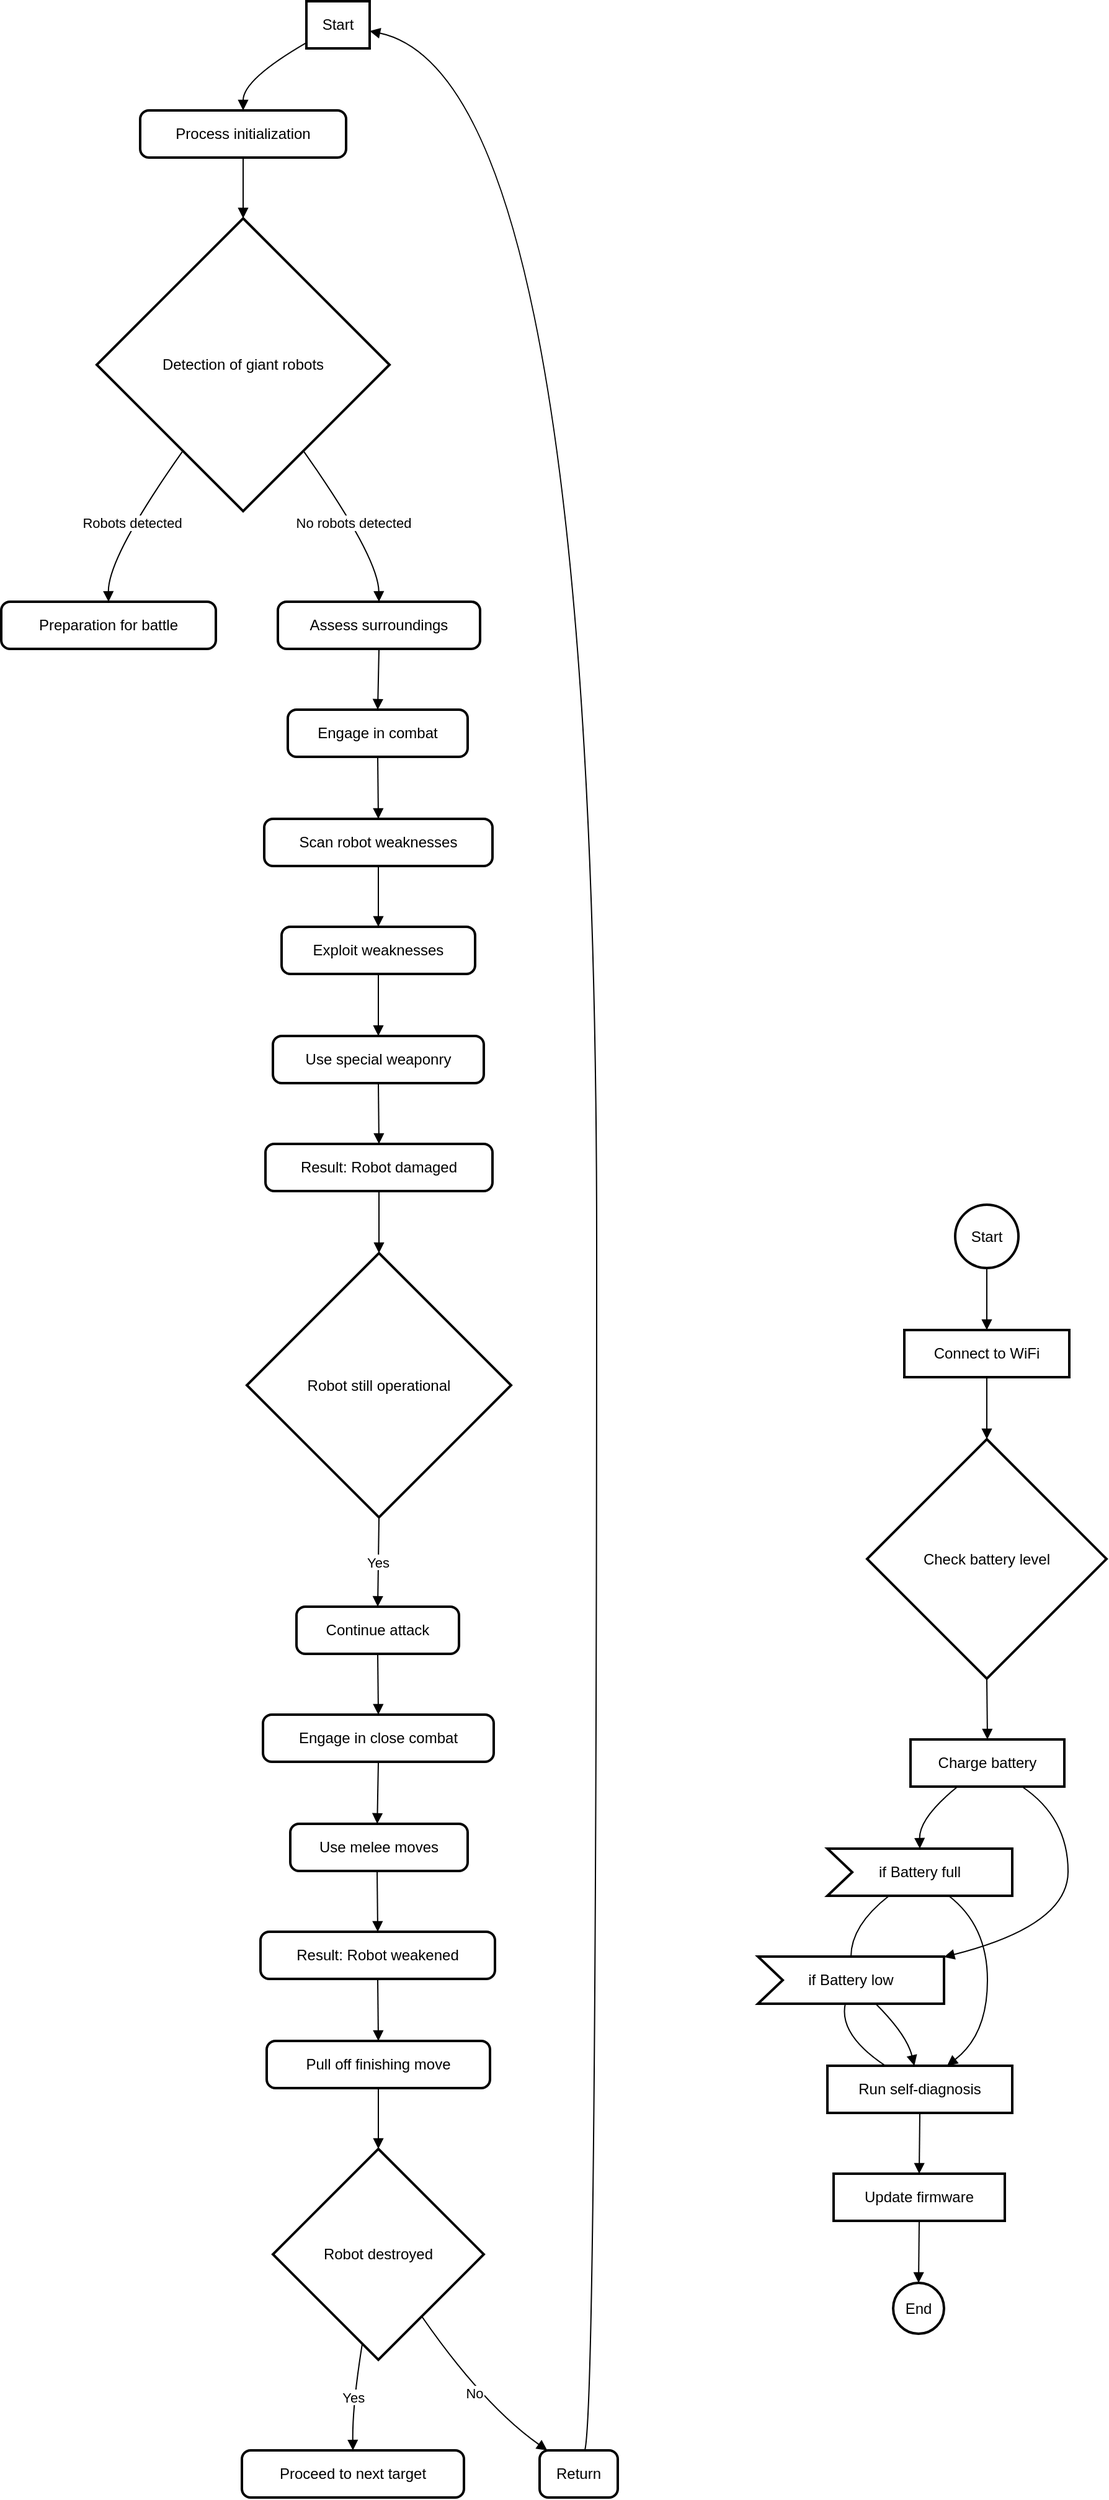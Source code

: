 <mxfile version="24.7.6">
  <diagram name="Page-1" id="R3QL27ZRKSAXmsxr0TTM">
    <mxGraphModel dx="1270" dy="665" grid="1" gridSize="10" guides="1" tooltips="1" connect="1" arrows="1" fold="1" page="1" pageScale="1" pageWidth="850" pageHeight="1100" math="0" shadow="0">
      <root>
        <mxCell id="0" />
        <mxCell id="1" parent="0" />
        <mxCell id="m0V3_cafG3HXBkxv4FI2-154" value="Start" style="whiteSpace=wrap;strokeWidth=2;" vertex="1" parent="1">
          <mxGeometry x="266" y="250" width="51" height="38" as="geometry" />
        </mxCell>
        <mxCell id="m0V3_cafG3HXBkxv4FI2-155" value="Process initialization" style="rounded=1;absoluteArcSize=1;arcSize=14;whiteSpace=wrap;strokeWidth=2;" vertex="1" parent="1">
          <mxGeometry x="132" y="338" width="166" height="38" as="geometry" />
        </mxCell>
        <mxCell id="m0V3_cafG3HXBkxv4FI2-156" value="Detection of giant robots" style="rhombus;strokeWidth=2;whiteSpace=wrap;" vertex="1" parent="1">
          <mxGeometry x="97" y="425" width="236" height="236" as="geometry" />
        </mxCell>
        <mxCell id="m0V3_cafG3HXBkxv4FI2-157" value="Preparation for battle" style="rounded=1;absoluteArcSize=1;arcSize=14;whiteSpace=wrap;strokeWidth=2;" vertex="1" parent="1">
          <mxGeometry x="20" y="734" width="173" height="38" as="geometry" />
        </mxCell>
        <mxCell id="m0V3_cafG3HXBkxv4FI2-158" value="Assess surroundings" style="rounded=1;absoluteArcSize=1;arcSize=14;whiteSpace=wrap;strokeWidth=2;" vertex="1" parent="1">
          <mxGeometry x="243" y="734" width="163" height="38" as="geometry" />
        </mxCell>
        <mxCell id="m0V3_cafG3HXBkxv4FI2-159" value="Engage in combat" style="rounded=1;absoluteArcSize=1;arcSize=14;whiteSpace=wrap;strokeWidth=2;" vertex="1" parent="1">
          <mxGeometry x="251" y="821" width="145" height="38" as="geometry" />
        </mxCell>
        <mxCell id="m0V3_cafG3HXBkxv4FI2-160" value="Scan robot weaknesses" style="rounded=1;absoluteArcSize=1;arcSize=14;whiteSpace=wrap;strokeWidth=2;" vertex="1" parent="1">
          <mxGeometry x="232" y="909" width="184" height="38" as="geometry" />
        </mxCell>
        <mxCell id="m0V3_cafG3HXBkxv4FI2-161" value="Exploit weaknesses" style="rounded=1;absoluteArcSize=1;arcSize=14;whiteSpace=wrap;strokeWidth=2;" vertex="1" parent="1">
          <mxGeometry x="246" y="996" width="156" height="38" as="geometry" />
        </mxCell>
        <mxCell id="m0V3_cafG3HXBkxv4FI2-162" value="Use special weaponry" style="rounded=1;absoluteArcSize=1;arcSize=14;whiteSpace=wrap;strokeWidth=2;" vertex="1" parent="1">
          <mxGeometry x="239" y="1084" width="170" height="38" as="geometry" />
        </mxCell>
        <mxCell id="m0V3_cafG3HXBkxv4FI2-163" value="Result: Robot damaged" style="rounded=1;absoluteArcSize=1;arcSize=14;whiteSpace=wrap;strokeWidth=2;" vertex="1" parent="1">
          <mxGeometry x="233" y="1171" width="183" height="38" as="geometry" />
        </mxCell>
        <mxCell id="m0V3_cafG3HXBkxv4FI2-164" value="Robot still operational" style="rhombus;strokeWidth=2;whiteSpace=wrap;" vertex="1" parent="1">
          <mxGeometry x="218" y="1259" width="213" height="213" as="geometry" />
        </mxCell>
        <mxCell id="m0V3_cafG3HXBkxv4FI2-165" value="Continue attack" style="rounded=1;absoluteArcSize=1;arcSize=14;whiteSpace=wrap;strokeWidth=2;" vertex="1" parent="1">
          <mxGeometry x="258" y="1544" width="131" height="38" as="geometry" />
        </mxCell>
        <mxCell id="m0V3_cafG3HXBkxv4FI2-166" value="Engage in close combat" style="rounded=1;absoluteArcSize=1;arcSize=14;whiteSpace=wrap;strokeWidth=2;" vertex="1" parent="1">
          <mxGeometry x="231" y="1631" width="186" height="38" as="geometry" />
        </mxCell>
        <mxCell id="m0V3_cafG3HXBkxv4FI2-167" value="Use melee moves" style="rounded=1;absoluteArcSize=1;arcSize=14;whiteSpace=wrap;strokeWidth=2;" vertex="1" parent="1">
          <mxGeometry x="253" y="1719" width="143" height="38" as="geometry" />
        </mxCell>
        <mxCell id="m0V3_cafG3HXBkxv4FI2-168" value="Result: Robot weakened" style="rounded=1;absoluteArcSize=1;arcSize=14;whiteSpace=wrap;strokeWidth=2;" vertex="1" parent="1">
          <mxGeometry x="229" y="1806" width="189" height="38" as="geometry" />
        </mxCell>
        <mxCell id="m0V3_cafG3HXBkxv4FI2-169" value="Pull off finishing move" style="rounded=1;absoluteArcSize=1;arcSize=14;whiteSpace=wrap;strokeWidth=2;" vertex="1" parent="1">
          <mxGeometry x="234" y="1894" width="180" height="38" as="geometry" />
        </mxCell>
        <mxCell id="m0V3_cafG3HXBkxv4FI2-170" value="Robot destroyed" style="rhombus;strokeWidth=2;whiteSpace=wrap;" vertex="1" parent="1">
          <mxGeometry x="239" y="1981" width="170" height="170" as="geometry" />
        </mxCell>
        <mxCell id="m0V3_cafG3HXBkxv4FI2-171" value="Proceed to next target" style="rounded=1;absoluteArcSize=1;arcSize=14;whiteSpace=wrap;strokeWidth=2;" vertex="1" parent="1">
          <mxGeometry x="214" y="2224" width="179" height="38" as="geometry" />
        </mxCell>
        <mxCell id="m0V3_cafG3HXBkxv4FI2-172" value="Return" style="rounded=1;absoluteArcSize=1;arcSize=14;whiteSpace=wrap;strokeWidth=2;" vertex="1" parent="1">
          <mxGeometry x="454" y="2224" width="63" height="38" as="geometry" />
        </mxCell>
        <mxCell id="m0V3_cafG3HXBkxv4FI2-173" value="" style="curved=1;startArrow=none;endArrow=block;exitX=0;exitY=0.88;entryX=0.5;entryY=-0.01;rounded=0;" edge="1" parent="1" source="m0V3_cafG3HXBkxv4FI2-154" target="m0V3_cafG3HXBkxv4FI2-155">
          <mxGeometry relative="1" as="geometry">
            <Array as="points">
              <mxPoint x="215" y="313" />
            </Array>
          </mxGeometry>
        </mxCell>
        <mxCell id="m0V3_cafG3HXBkxv4FI2-174" value="" style="curved=1;startArrow=none;endArrow=block;exitX=0.5;exitY=0.97;entryX=0.5;entryY=0;rounded=0;" edge="1" parent="1" source="m0V3_cafG3HXBkxv4FI2-155" target="m0V3_cafG3HXBkxv4FI2-156">
          <mxGeometry relative="1" as="geometry">
            <Array as="points" />
          </mxGeometry>
        </mxCell>
        <mxCell id="m0V3_cafG3HXBkxv4FI2-175" value="Robots detected" style="curved=1;startArrow=none;endArrow=block;exitX=0.15;exitY=1;entryX=0.5;entryY=-0.01;rounded=0;" edge="1" parent="1" source="m0V3_cafG3HXBkxv4FI2-156" target="m0V3_cafG3HXBkxv4FI2-157">
          <mxGeometry relative="1" as="geometry">
            <Array as="points">
              <mxPoint x="106" y="698" />
            </Array>
          </mxGeometry>
        </mxCell>
        <mxCell id="m0V3_cafG3HXBkxv4FI2-176" value="No robots detected" style="curved=1;startArrow=none;endArrow=block;exitX=0.85;exitY=1;entryX=0.5;entryY=-0.01;rounded=0;" edge="1" parent="1" source="m0V3_cafG3HXBkxv4FI2-156" target="m0V3_cafG3HXBkxv4FI2-158">
          <mxGeometry relative="1" as="geometry">
            <Array as="points">
              <mxPoint x="324" y="698" />
            </Array>
          </mxGeometry>
        </mxCell>
        <mxCell id="m0V3_cafG3HXBkxv4FI2-177" value="" style="curved=1;startArrow=none;endArrow=block;exitX=0.5;exitY=0.98;entryX=0.5;entryY=0.01;rounded=0;" edge="1" parent="1" source="m0V3_cafG3HXBkxv4FI2-158" target="m0V3_cafG3HXBkxv4FI2-159">
          <mxGeometry relative="1" as="geometry">
            <Array as="points" />
          </mxGeometry>
        </mxCell>
        <mxCell id="m0V3_cafG3HXBkxv4FI2-178" value="" style="curved=1;startArrow=none;endArrow=block;exitX=0.5;exitY=0.99;entryX=0.5;entryY=-0.01;rounded=0;" edge="1" parent="1" source="m0V3_cafG3HXBkxv4FI2-159" target="m0V3_cafG3HXBkxv4FI2-160">
          <mxGeometry relative="1" as="geometry">
            <Array as="points" />
          </mxGeometry>
        </mxCell>
        <mxCell id="m0V3_cafG3HXBkxv4FI2-179" value="" style="curved=1;startArrow=none;endArrow=block;exitX=0.5;exitY=0.98;entryX=0.5;entryY=0.01;rounded=0;" edge="1" parent="1" source="m0V3_cafG3HXBkxv4FI2-160" target="m0V3_cafG3HXBkxv4FI2-161">
          <mxGeometry relative="1" as="geometry">
            <Array as="points" />
          </mxGeometry>
        </mxCell>
        <mxCell id="m0V3_cafG3HXBkxv4FI2-180" value="" style="curved=1;startArrow=none;endArrow=block;exitX=0.5;exitY=0.99;entryX=0.5;entryY=-0.01;rounded=0;" edge="1" parent="1" source="m0V3_cafG3HXBkxv4FI2-161" target="m0V3_cafG3HXBkxv4FI2-162">
          <mxGeometry relative="1" as="geometry">
            <Array as="points" />
          </mxGeometry>
        </mxCell>
        <mxCell id="m0V3_cafG3HXBkxv4FI2-181" value="" style="curved=1;startArrow=none;endArrow=block;exitX=0.5;exitY=0.98;entryX=0.5;entryY=0.01;rounded=0;" edge="1" parent="1" source="m0V3_cafG3HXBkxv4FI2-162" target="m0V3_cafG3HXBkxv4FI2-163">
          <mxGeometry relative="1" as="geometry">
            <Array as="points" />
          </mxGeometry>
        </mxCell>
        <mxCell id="m0V3_cafG3HXBkxv4FI2-182" value="" style="curved=1;startArrow=none;endArrow=block;exitX=0.5;exitY=0.99;entryX=0.5;entryY=0;rounded=0;" edge="1" parent="1" source="m0V3_cafG3HXBkxv4FI2-163" target="m0V3_cafG3HXBkxv4FI2-164">
          <mxGeometry relative="1" as="geometry">
            <Array as="points" />
          </mxGeometry>
        </mxCell>
        <mxCell id="m0V3_cafG3HXBkxv4FI2-183" value="Yes" style="curved=1;startArrow=none;endArrow=block;exitX=0.5;exitY=1;entryX=0.5;entryY=-0.01;rounded=0;" edge="1" parent="1" source="m0V3_cafG3HXBkxv4FI2-164" target="m0V3_cafG3HXBkxv4FI2-165">
          <mxGeometry relative="1" as="geometry">
            <Array as="points" />
          </mxGeometry>
        </mxCell>
        <mxCell id="m0V3_cafG3HXBkxv4FI2-184" value="" style="curved=1;startArrow=none;endArrow=block;exitX=0.5;exitY=0.98;entryX=0.5;entryY=0.01;rounded=0;" edge="1" parent="1" source="m0V3_cafG3HXBkxv4FI2-165" target="m0V3_cafG3HXBkxv4FI2-166">
          <mxGeometry relative="1" as="geometry">
            <Array as="points" />
          </mxGeometry>
        </mxCell>
        <mxCell id="m0V3_cafG3HXBkxv4FI2-185" value="" style="curved=1;startArrow=none;endArrow=block;exitX=0.5;exitY=0.99;entryX=0.49;entryY=-0.01;rounded=0;" edge="1" parent="1" source="m0V3_cafG3HXBkxv4FI2-166" target="m0V3_cafG3HXBkxv4FI2-167">
          <mxGeometry relative="1" as="geometry">
            <Array as="points" />
          </mxGeometry>
        </mxCell>
        <mxCell id="m0V3_cafG3HXBkxv4FI2-186" value="" style="curved=1;startArrow=none;endArrow=block;exitX=0.49;exitY=0.98;entryX=0.5;entryY=0.01;rounded=0;" edge="1" parent="1" source="m0V3_cafG3HXBkxv4FI2-167" target="m0V3_cafG3HXBkxv4FI2-168">
          <mxGeometry relative="1" as="geometry">
            <Array as="points" />
          </mxGeometry>
        </mxCell>
        <mxCell id="m0V3_cafG3HXBkxv4FI2-187" value="" style="curved=1;startArrow=none;endArrow=block;exitX=0.5;exitY=0.99;entryX=0.5;entryY=-0.01;rounded=0;" edge="1" parent="1" source="m0V3_cafG3HXBkxv4FI2-168" target="m0V3_cafG3HXBkxv4FI2-169">
          <mxGeometry relative="1" as="geometry">
            <Array as="points" />
          </mxGeometry>
        </mxCell>
        <mxCell id="m0V3_cafG3HXBkxv4FI2-188" value="" style="curved=1;startArrow=none;endArrow=block;exitX=0.5;exitY=0.98;entryX=0.5;entryY=0;rounded=0;" edge="1" parent="1" source="m0V3_cafG3HXBkxv4FI2-169" target="m0V3_cafG3HXBkxv4FI2-170">
          <mxGeometry relative="1" as="geometry">
            <Array as="points" />
          </mxGeometry>
        </mxCell>
        <mxCell id="m0V3_cafG3HXBkxv4FI2-189" value="Yes" style="curved=1;startArrow=none;endArrow=block;exitX=0.41;exitY=1;entryX=0.5;entryY=-0.01;rounded=0;" edge="1" parent="1" source="m0V3_cafG3HXBkxv4FI2-170" target="m0V3_cafG3HXBkxv4FI2-171">
          <mxGeometry relative="1" as="geometry">
            <Array as="points">
              <mxPoint x="303" y="2188" />
            </Array>
          </mxGeometry>
        </mxCell>
        <mxCell id="m0V3_cafG3HXBkxv4FI2-190" value="No" style="curved=1;startArrow=none;endArrow=block;exitX=0.85;exitY=1;entryX=0.09;entryY=-0.01;rounded=0;" edge="1" parent="1" source="m0V3_cafG3HXBkxv4FI2-170" target="m0V3_cafG3HXBkxv4FI2-172">
          <mxGeometry relative="1" as="geometry">
            <Array as="points">
              <mxPoint x="409" y="2188" />
            </Array>
          </mxGeometry>
        </mxCell>
        <mxCell id="m0V3_cafG3HXBkxv4FI2-191" value="" style="curved=1;startArrow=none;endArrow=block;exitX=0.58;exitY=-0.01;entryX=1;entryY=0.63;rounded=0;" edge="1" parent="1" source="m0V3_cafG3HXBkxv4FI2-172" target="m0V3_cafG3HXBkxv4FI2-154">
          <mxGeometry relative="1" as="geometry">
            <Array as="points">
              <mxPoint x="500" y="2188" />
              <mxPoint x="500" y="313" />
            </Array>
          </mxGeometry>
        </mxCell>
        <mxCell id="m0V3_cafG3HXBkxv4FI2-192" value="Start" style="ellipse;aspect=fixed;strokeWidth=2;whiteSpace=wrap;" vertex="1" parent="1">
          <mxGeometry x="789" y="1220" width="51" height="51" as="geometry" />
        </mxCell>
        <mxCell id="m0V3_cafG3HXBkxv4FI2-193" value="Connect to WiFi" style="whiteSpace=wrap;strokeWidth=2;" vertex="1" parent="1">
          <mxGeometry x="748" y="1321" width="133" height="38" as="geometry" />
        </mxCell>
        <mxCell id="m0V3_cafG3HXBkxv4FI2-194" value="Check battery level" style="rhombus;strokeWidth=2;whiteSpace=wrap;" vertex="1" parent="1">
          <mxGeometry x="718" y="1409" width="193" height="193" as="geometry" />
        </mxCell>
        <mxCell id="m0V3_cafG3HXBkxv4FI2-195" value="Charge battery" style="whiteSpace=wrap;strokeWidth=2;" vertex="1" parent="1">
          <mxGeometry x="753" y="1651" width="124" height="38" as="geometry" />
        </mxCell>
        <mxCell id="m0V3_cafG3HXBkxv4FI2-196" value="if Battery full" style="shape=mxgraph.arrows2.arrow;dy=0;dx=0;notch=20;strokeWidth=2;whiteSpace=wrap;" vertex="1" parent="1">
          <mxGeometry x="686" y="1739" width="149" height="38" as="geometry" />
        </mxCell>
        <mxCell id="m0V3_cafG3HXBkxv4FI2-197" value="if Battery low" style="shape=mxgraph.arrows2.arrow;dy=0;dx=0;notch=20;strokeWidth=2;whiteSpace=wrap;" vertex="1" parent="1">
          <mxGeometry x="630" y="1826" width="150" height="38" as="geometry" />
        </mxCell>
        <mxCell id="m0V3_cafG3HXBkxv4FI2-198" value="Run self-diagnosis" style="whiteSpace=wrap;strokeWidth=2;" vertex="1" parent="1">
          <mxGeometry x="686" y="1914" width="149" height="38" as="geometry" />
        </mxCell>
        <mxCell id="m0V3_cafG3HXBkxv4FI2-199" value="Update firmware" style="whiteSpace=wrap;strokeWidth=2;" vertex="1" parent="1">
          <mxGeometry x="691" y="2001" width="138" height="38" as="geometry" />
        </mxCell>
        <mxCell id="m0V3_cafG3HXBkxv4FI2-200" value="End" style="ellipse;aspect=fixed;strokeWidth=2;whiteSpace=wrap;" vertex="1" parent="1">
          <mxGeometry x="739" y="2089" width="41" height="41" as="geometry" />
        </mxCell>
        <mxCell id="m0V3_cafG3HXBkxv4FI2-201" value="" style="curved=1;startArrow=none;endArrow=none;exitX=0.34;exitY=0.98;entryX=0.5;entryY=0.01;rounded=0;" edge="1" parent="1" source="m0V3_cafG3HXBkxv4FI2-196" target="m0V3_cafG3HXBkxv4FI2-197">
          <mxGeometry relative="1" as="geometry">
            <Array as="points">
              <mxPoint x="705" y="1801" />
            </Array>
          </mxGeometry>
        </mxCell>
        <mxCell id="m0V3_cafG3HXBkxv4FI2-202" value="" style="curved=1;startArrow=none;endArrow=none;exitX=0.47;exitY=0.99;entryX=0.31;entryY=-0.01;rounded=0;" edge="1" parent="1" source="m0V3_cafG3HXBkxv4FI2-197" target="m0V3_cafG3HXBkxv4FI2-198">
          <mxGeometry relative="1" as="geometry">
            <Array as="points">
              <mxPoint x="695" y="1889" />
            </Array>
          </mxGeometry>
        </mxCell>
        <mxCell id="m0V3_cafG3HXBkxv4FI2-203" value="" style="curved=1;startArrow=none;endArrow=block;exitX=0.5;exitY=1;entryX=0.5;entryY=0.01;rounded=0;" edge="1" parent="1" source="m0V3_cafG3HXBkxv4FI2-192" target="m0V3_cafG3HXBkxv4FI2-193">
          <mxGeometry relative="1" as="geometry">
            <Array as="points" />
          </mxGeometry>
        </mxCell>
        <mxCell id="m0V3_cafG3HXBkxv4FI2-204" value="" style="curved=1;startArrow=none;endArrow=block;exitX=0.5;exitY=0.99;entryX=0.5;entryY=0;rounded=0;" edge="1" parent="1" source="m0V3_cafG3HXBkxv4FI2-193" target="m0V3_cafG3HXBkxv4FI2-194">
          <mxGeometry relative="1" as="geometry">
            <Array as="points" />
          </mxGeometry>
        </mxCell>
        <mxCell id="m0V3_cafG3HXBkxv4FI2-205" value="" style="curved=1;startArrow=none;endArrow=block;exitX=0.5;exitY=1;entryX=0.5;entryY=0.01;rounded=0;" edge="1" parent="1" source="m0V3_cafG3HXBkxv4FI2-194" target="m0V3_cafG3HXBkxv4FI2-195">
          <mxGeometry relative="1" as="geometry">
            <Array as="points" />
          </mxGeometry>
        </mxCell>
        <mxCell id="m0V3_cafG3HXBkxv4FI2-206" value="" style="curved=1;startArrow=none;endArrow=block;exitX=0.31;exitY=0.99;entryX=0.5;entryY=-0.01;rounded=0;" edge="1" parent="1" source="m0V3_cafG3HXBkxv4FI2-195" target="m0V3_cafG3HXBkxv4FI2-196">
          <mxGeometry relative="1" as="geometry">
            <Array as="points">
              <mxPoint x="760" y="1714" />
            </Array>
          </mxGeometry>
        </mxCell>
        <mxCell id="m0V3_cafG3HXBkxv4FI2-207" value="" style="curved=1;startArrow=none;endArrow=block;exitX=0.72;exitY=0.99;entryX=1;entryY=0.01;rounded=0;" edge="1" parent="1" source="m0V3_cafG3HXBkxv4FI2-195" target="m0V3_cafG3HXBkxv4FI2-197">
          <mxGeometry relative="1" as="geometry">
            <Array as="points">
              <mxPoint x="880" y="1714" />
              <mxPoint x="880" y="1801" />
            </Array>
          </mxGeometry>
        </mxCell>
        <mxCell id="m0V3_cafG3HXBkxv4FI2-208" value="" style="curved=1;startArrow=none;endArrow=block;exitX=0.65;exitY=0.98;entryX=0.65;entryY=-0.01;rounded=0;" edge="1" parent="1" source="m0V3_cafG3HXBkxv4FI2-196" target="m0V3_cafG3HXBkxv4FI2-198">
          <mxGeometry relative="1" as="geometry">
            <Array as="points">
              <mxPoint x="815" y="1801" />
              <mxPoint x="815" y="1889" />
            </Array>
          </mxGeometry>
        </mxCell>
        <mxCell id="m0V3_cafG3HXBkxv4FI2-209" value="" style="curved=1;startArrow=none;endArrow=block;exitX=0.63;exitY=0.99;entryX=0.47;entryY=-0.01;rounded=0;" edge="1" parent="1" source="m0V3_cafG3HXBkxv4FI2-197" target="m0V3_cafG3HXBkxv4FI2-198">
          <mxGeometry relative="1" as="geometry">
            <Array as="points">
              <mxPoint x="750" y="1889" />
            </Array>
          </mxGeometry>
        </mxCell>
        <mxCell id="m0V3_cafG3HXBkxv4FI2-210" value="" style="curved=1;startArrow=none;endArrow=block;exitX=0.5;exitY=0.98;entryX=0.5;entryY=0.01;rounded=0;" edge="1" parent="1" source="m0V3_cafG3HXBkxv4FI2-198" target="m0V3_cafG3HXBkxv4FI2-199">
          <mxGeometry relative="1" as="geometry">
            <Array as="points" />
          </mxGeometry>
        </mxCell>
        <mxCell id="m0V3_cafG3HXBkxv4FI2-211" value="" style="curved=1;startArrow=none;endArrow=block;exitX=0.5;exitY=0.99;entryX=0.51;entryY=-0.01;rounded=0;" edge="1" parent="1" source="m0V3_cafG3HXBkxv4FI2-199" target="m0V3_cafG3HXBkxv4FI2-200">
          <mxGeometry relative="1" as="geometry">
            <Array as="points" />
          </mxGeometry>
        </mxCell>
      </root>
    </mxGraphModel>
  </diagram>
</mxfile>

